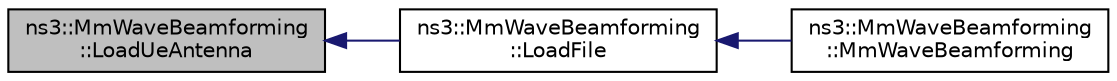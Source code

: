 digraph "ns3::MmWaveBeamforming::LoadUeAntenna"
{
  edge [fontname="Helvetica",fontsize="10",labelfontname="Helvetica",labelfontsize="10"];
  node [fontname="Helvetica",fontsize="10",shape=record];
  rankdir="LR";
  Node1 [label="ns3::MmWaveBeamforming\l::LoadUeAntenna",height=0.2,width=0.4,color="black", fillcolor="grey75", style="filled", fontcolor="black"];
  Node1 -> Node2 [dir="back",color="midnightblue",fontsize="10",style="solid"];
  Node2 [label="ns3::MmWaveBeamforming\l::LoadFile",height=0.2,width=0.4,color="black", fillcolor="white", style="filled",URL="$dc/d81/classns3_1_1MmWaveBeamforming.html#a765f48f9b0b3f50fceb6121e2142978b"];
  Node2 -> Node3 [dir="back",color="midnightblue",fontsize="10",style="solid"];
  Node3 [label="ns3::MmWaveBeamforming\l::MmWaveBeamforming",height=0.2,width=0.4,color="black", fillcolor="white", style="filled",URL="$dc/d81/classns3_1_1MmWaveBeamforming.html#ad81748e3cb1755ac2f19686d37c80800"];
}
